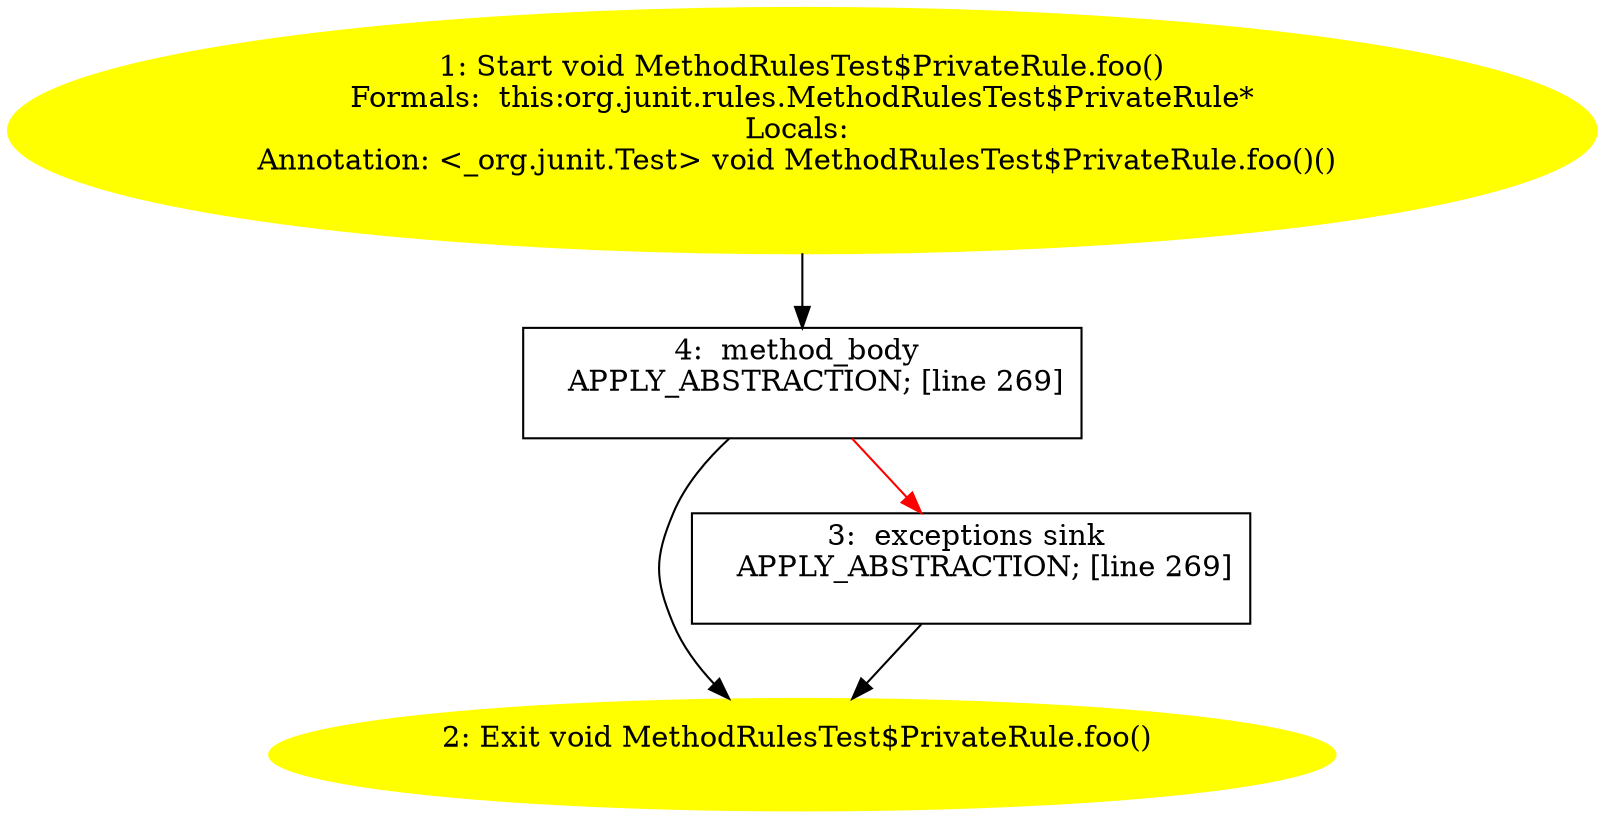 /* @generated */
digraph cfg {
"org.junit.rules.MethodRulesTest$PrivateRule.foo():void.2a1fa1b833f2fc0566c8e927442ae420_1" [label="1: Start void MethodRulesTest$PrivateRule.foo()\nFormals:  this:org.junit.rules.MethodRulesTest$PrivateRule*\nLocals: \nAnnotation: <_org.junit.Test> void MethodRulesTest$PrivateRule.foo()() \n  " color=yellow style=filled]
	

	 "org.junit.rules.MethodRulesTest$PrivateRule.foo():void.2a1fa1b833f2fc0566c8e927442ae420_1" -> "org.junit.rules.MethodRulesTest$PrivateRule.foo():void.2a1fa1b833f2fc0566c8e927442ae420_4" ;
"org.junit.rules.MethodRulesTest$PrivateRule.foo():void.2a1fa1b833f2fc0566c8e927442ae420_2" [label="2: Exit void MethodRulesTest$PrivateRule.foo() \n  " color=yellow style=filled]
	

"org.junit.rules.MethodRulesTest$PrivateRule.foo():void.2a1fa1b833f2fc0566c8e927442ae420_3" [label="3:  exceptions sink \n   APPLY_ABSTRACTION; [line 269]\n " shape="box"]
	

	 "org.junit.rules.MethodRulesTest$PrivateRule.foo():void.2a1fa1b833f2fc0566c8e927442ae420_3" -> "org.junit.rules.MethodRulesTest$PrivateRule.foo():void.2a1fa1b833f2fc0566c8e927442ae420_2" ;
"org.junit.rules.MethodRulesTest$PrivateRule.foo():void.2a1fa1b833f2fc0566c8e927442ae420_4" [label="4:  method_body \n   APPLY_ABSTRACTION; [line 269]\n " shape="box"]
	

	 "org.junit.rules.MethodRulesTest$PrivateRule.foo():void.2a1fa1b833f2fc0566c8e927442ae420_4" -> "org.junit.rules.MethodRulesTest$PrivateRule.foo():void.2a1fa1b833f2fc0566c8e927442ae420_2" ;
	 "org.junit.rules.MethodRulesTest$PrivateRule.foo():void.2a1fa1b833f2fc0566c8e927442ae420_4" -> "org.junit.rules.MethodRulesTest$PrivateRule.foo():void.2a1fa1b833f2fc0566c8e927442ae420_3" [color="red" ];
}

